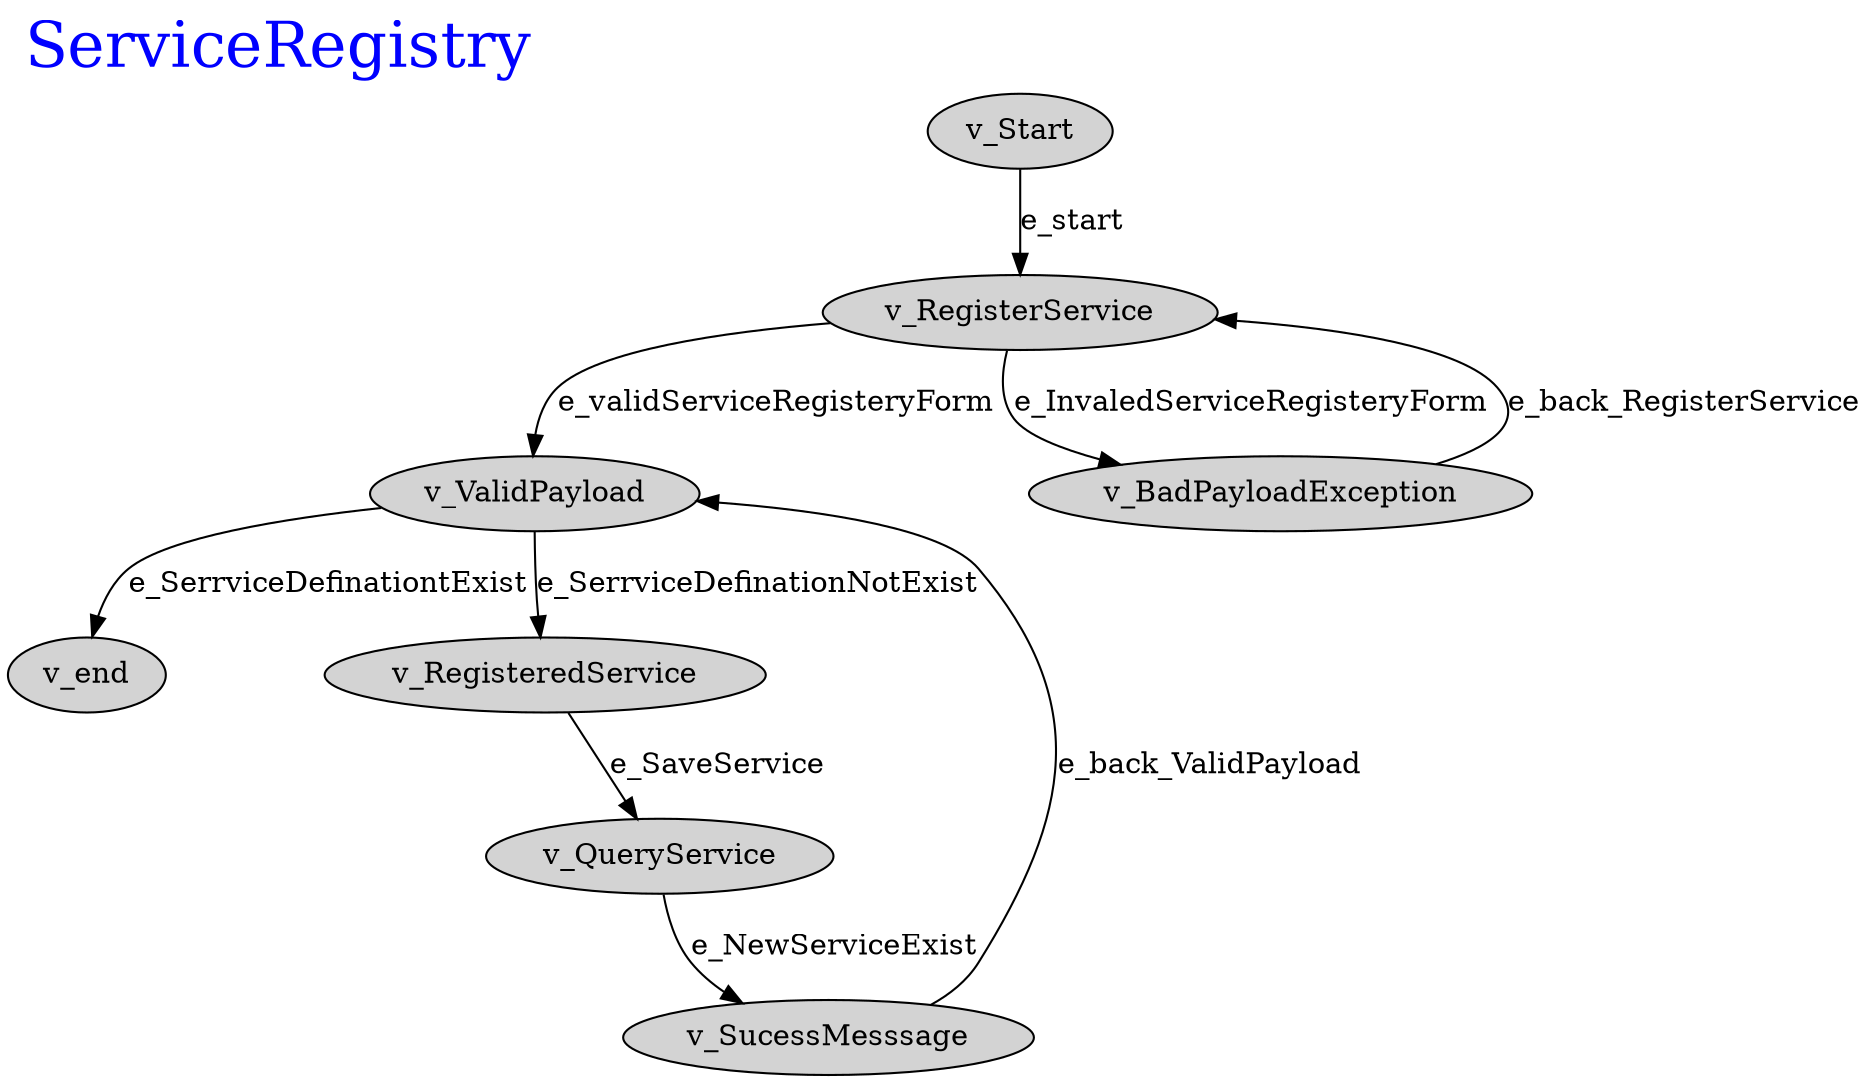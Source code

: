 digraph OrchestratorStore{
rankdir=TB
 label="ServiceRegistry"
labelloc=top
labeljust=left
fontcolor = blue
node [style=filled] 
 fontsize=30
"v_ValidPayload" -> "v_end"  [ label="e_SerrviceDefinationtExist"color="black"]
"v_SucessMesssage" -> "v_ValidPayload"  [ label="e_back_ValidPayload"color="black"]
"v_QueryService" -> "v_SucessMesssage"  [ label="e_NewServiceExist"color="black"]
"v_RegisteredService" -> "v_QueryService"  [ label="e_SaveService"color="black"]
"v_ValidPayload" -> "v_RegisteredService"  [ label="e_SerrviceDefinationNotExist"color="black"]
"v_RegisterService" -> "v_ValidPayload"  [ label="e_validServiceRegisteryForm"color="black"]
"v_Start" -> "v_RegisterService"  [ label="e_start"color="black"]
"v_BadPayloadException" -> "v_RegisterService"  [ label="e_back_RegisterService"color="black"]
"v_RegisterService" -> "v_BadPayloadException"  [ label="e_InvaledServiceRegisteryForm"color="black"]
}